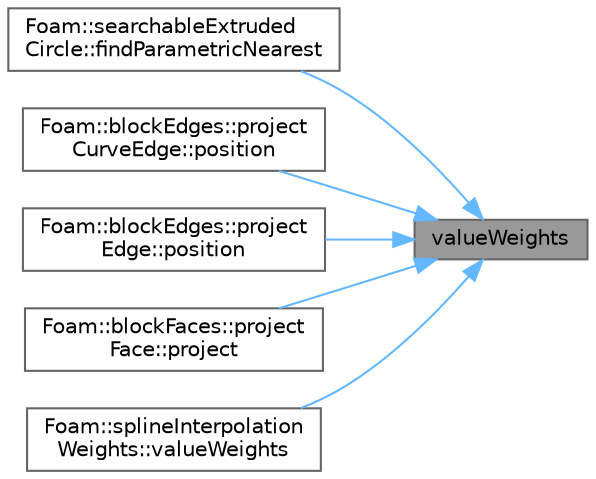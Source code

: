 digraph "valueWeights"
{
 // LATEX_PDF_SIZE
  bgcolor="transparent";
  edge [fontname=Helvetica,fontsize=10,labelfontname=Helvetica,labelfontsize=10];
  node [fontname=Helvetica,fontsize=10,shape=box,height=0.2,width=0.4];
  rankdir="RL";
  Node1 [id="Node000001",label="valueWeights",height=0.2,width=0.4,color="gray40", fillcolor="grey60", style="filled", fontcolor="black",tooltip=" "];
  Node1 -> Node2 [id="edge1_Node000001_Node000002",dir="back",color="steelblue1",style="solid",tooltip=" "];
  Node2 [id="Node000002",label="Foam::searchableExtruded\lCircle::findParametricNearest",height=0.2,width=0.4,color="grey40", fillcolor="white", style="filled",URL="$classFoam_1_1searchableExtrudedCircle.html#abcba8bd92ba7574fc1c26411b59e7b23",tooltip=" "];
  Node1 -> Node3 [id="edge2_Node000001_Node000003",dir="back",color="steelblue1",style="solid",tooltip=" "];
  Node3 [id="Node000003",label="Foam::blockEdges::project\lCurveEdge::position",height=0.2,width=0.4,color="grey40", fillcolor="white", style="filled",URL="$classFoam_1_1blockEdges_1_1projectCurveEdge.html#ae0ba1ae874f172a5a963dd15abe6bc8c",tooltip=" "];
  Node1 -> Node4 [id="edge3_Node000001_Node000004",dir="back",color="steelblue1",style="solid",tooltip=" "];
  Node4 [id="Node000004",label="Foam::blockEdges::project\lEdge::position",height=0.2,width=0.4,color="grey40", fillcolor="white", style="filled",URL="$classFoam_1_1blockEdges_1_1projectEdge.html#ae0ba1ae874f172a5a963dd15abe6bc8c",tooltip=" "];
  Node1 -> Node5 [id="edge4_Node000001_Node000005",dir="back",color="steelblue1",style="solid",tooltip=" "];
  Node5 [id="Node000005",label="Foam::blockFaces::project\lFace::project",height=0.2,width=0.4,color="grey40", fillcolor="white", style="filled",URL="$classFoam_1_1blockFaces_1_1projectFace.html#a943540f9f91e670a2077d8c0e90a65f9",tooltip=" "];
  Node1 -> Node6 [id="edge5_Node000001_Node000006",dir="back",color="steelblue1",style="solid",tooltip=" "];
  Node6 [id="Node000006",label="Foam::splineInterpolation\lWeights::valueWeights",height=0.2,width=0.4,color="grey40", fillcolor="white", style="filled",URL="$classFoam_1_1splineInterpolationWeights.html#af5a583ed770fba7cf1e0c968f80ac48e",tooltip=" "];
}
